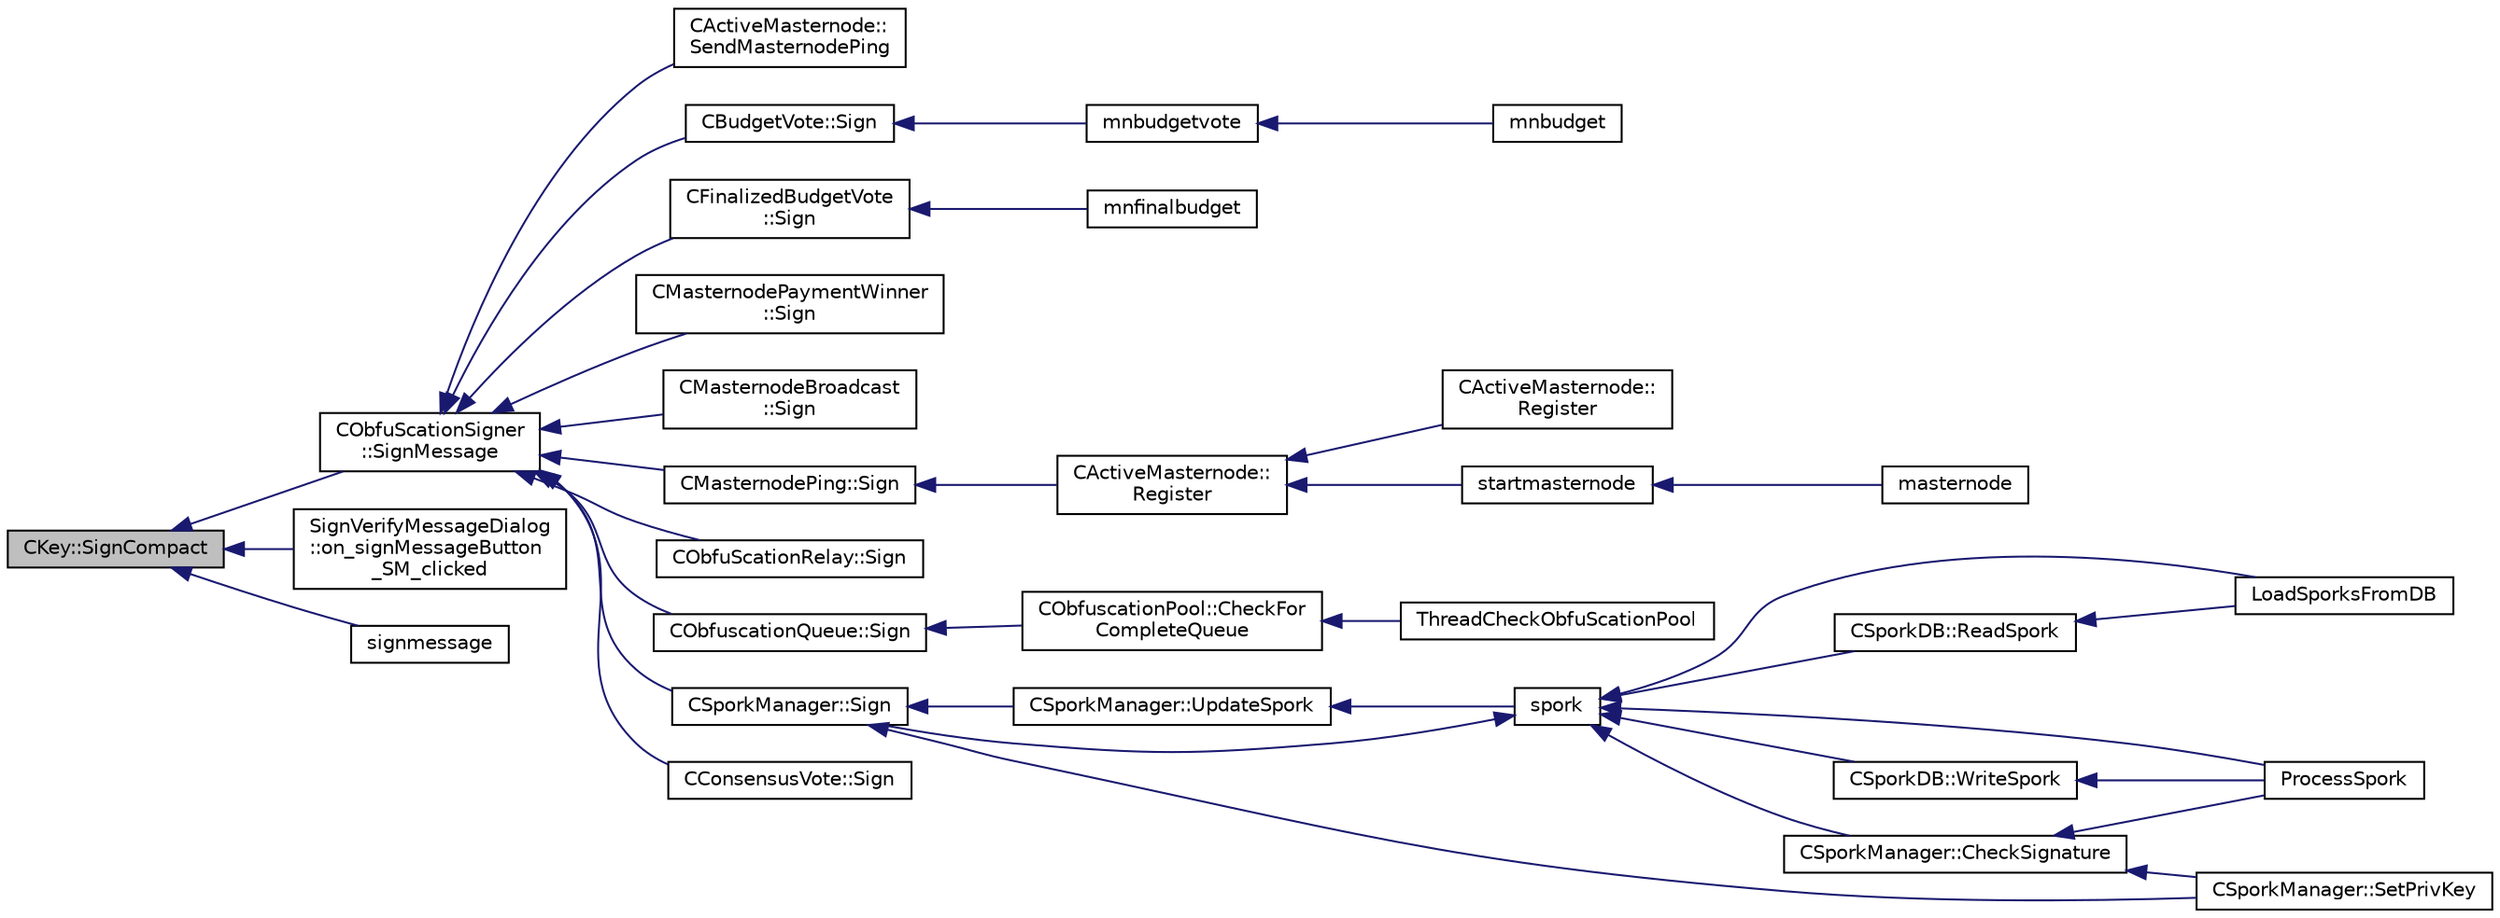 digraph "CKey::SignCompact"
{
  edge [fontname="Helvetica",fontsize="10",labelfontname="Helvetica",labelfontsize="10"];
  node [fontname="Helvetica",fontsize="10",shape=record];
  rankdir="LR";
  Node721 [label="CKey::SignCompact",height=0.2,width=0.4,color="black", fillcolor="grey75", style="filled", fontcolor="black"];
  Node721 -> Node722 [dir="back",color="midnightblue",fontsize="10",style="solid",fontname="Helvetica"];
  Node722 [label="CObfuScationSigner\l::SignMessage",height=0.2,width=0.4,color="black", fillcolor="white", style="filled",URL="$class_c_obfu_scation_signer.html#a004eab16d18045b42d51037eab817585",tooltip="Sign the message, returns true if successful. "];
  Node722 -> Node723 [dir="back",color="midnightblue",fontsize="10",style="solid",fontname="Helvetica"];
  Node723 [label="CActiveMasternode::\lSendMasternodePing",height=0.2,width=0.4,color="black", fillcolor="white", style="filled",URL="$class_c_active_masternode.html#ae30a82106f2c0b6875344e39e49393c2",tooltip="Ping Masternode. "];
  Node722 -> Node724 [dir="back",color="midnightblue",fontsize="10",style="solid",fontname="Helvetica"];
  Node724 [label="CBudgetVote::Sign",height=0.2,width=0.4,color="black", fillcolor="white", style="filled",URL="$class_c_budget_vote.html#a91e3490282974d9300ba080b4ea41e22"];
  Node724 -> Node725 [dir="back",color="midnightblue",fontsize="10",style="solid",fontname="Helvetica"];
  Node725 [label="mnbudgetvote",height=0.2,width=0.4,color="black", fillcolor="white", style="filled",URL="$rpcmasternode-budget_8cpp.html#a56da074ff2f33c0ef53bb451c67c0761"];
  Node725 -> Node726 [dir="back",color="midnightblue",fontsize="10",style="solid",fontname="Helvetica"];
  Node726 [label="mnbudget",height=0.2,width=0.4,color="black", fillcolor="white", style="filled",URL="$rpcmasternode-budget_8cpp.html#aeabbf924be4d2ce4bedb28a394e1fc6b"];
  Node722 -> Node727 [dir="back",color="midnightblue",fontsize="10",style="solid",fontname="Helvetica"];
  Node727 [label="CFinalizedBudgetVote\l::Sign",height=0.2,width=0.4,color="black", fillcolor="white", style="filled",URL="$class_c_finalized_budget_vote.html#a4970328f02fd2ac5346edfa3c30a74e0"];
  Node727 -> Node728 [dir="back",color="midnightblue",fontsize="10",style="solid",fontname="Helvetica"];
  Node728 [label="mnfinalbudget",height=0.2,width=0.4,color="black", fillcolor="white", style="filled",URL="$rpcmasternode-budget_8cpp.html#a9377cde49f5b62904aafb46d7d3c5e7c"];
  Node722 -> Node729 [dir="back",color="midnightblue",fontsize="10",style="solid",fontname="Helvetica"];
  Node729 [label="CMasternodePaymentWinner\l::Sign",height=0.2,width=0.4,color="black", fillcolor="white", style="filled",URL="$class_c_masternode_payment_winner.html#abeb1dae2c5d21c30ae476e37f3453fd9"];
  Node722 -> Node730 [dir="back",color="midnightblue",fontsize="10",style="solid",fontname="Helvetica"];
  Node730 [label="CMasternodeBroadcast\l::Sign",height=0.2,width=0.4,color="black", fillcolor="white", style="filled",URL="$class_c_masternode_broadcast.html#a60496c36bcb74c3f5516faac1a08b376"];
  Node722 -> Node731 [dir="back",color="midnightblue",fontsize="10",style="solid",fontname="Helvetica"];
  Node731 [label="CMasternodePing::Sign",height=0.2,width=0.4,color="black", fillcolor="white", style="filled",URL="$class_c_masternode_ping.html#afa3eb82ae9457cc135089d83ae7719ea"];
  Node731 -> Node732 [dir="back",color="midnightblue",fontsize="10",style="solid",fontname="Helvetica"];
  Node732 [label="CActiveMasternode::\lRegister",height=0.2,width=0.4,color="black", fillcolor="white", style="filled",URL="$class_c_active_masternode.html#ac53ffe35960cdf312e813de5942a9584",tooltip="Register any Masternode. "];
  Node732 -> Node733 [dir="back",color="midnightblue",fontsize="10",style="solid",fontname="Helvetica"];
  Node733 [label="CActiveMasternode::\lRegister",height=0.2,width=0.4,color="black", fillcolor="white", style="filled",URL="$class_c_active_masternode.html#a99e26870efec1ea98738cda1a5a85702",tooltip="Register remote Masternode. "];
  Node732 -> Node734 [dir="back",color="midnightblue",fontsize="10",style="solid",fontname="Helvetica"];
  Node734 [label="startmasternode",height=0.2,width=0.4,color="black", fillcolor="white", style="filled",URL="$rpcmasternode_8cpp.html#ab37c9f565d5d9dbb3e695422e3474b00"];
  Node734 -> Node735 [dir="back",color="midnightblue",fontsize="10",style="solid",fontname="Helvetica"];
  Node735 [label="masternode",height=0.2,width=0.4,color="black", fillcolor="white", style="filled",URL="$rpcmasternode_8cpp.html#a30609e443aeb47c29ed0878d16b1b5e1"];
  Node722 -> Node736 [dir="back",color="midnightblue",fontsize="10",style="solid",fontname="Helvetica"];
  Node736 [label="CObfuScationRelay::Sign",height=0.2,width=0.4,color="black", fillcolor="white", style="filled",URL="$class_c_obfu_scation_relay.html#a6a0c143f5d9536a64bcb1745d2011761"];
  Node722 -> Node737 [dir="back",color="midnightblue",fontsize="10",style="solid",fontname="Helvetica"];
  Node737 [label="CObfuscationQueue::Sign",height=0.2,width=0.4,color="black", fillcolor="white", style="filled",URL="$class_c_obfuscation_queue.html#a7d7be50e6c9ca531f4a4b69a3f7c0b79",tooltip="Sign this Obfuscation transaction. "];
  Node737 -> Node738 [dir="back",color="midnightblue",fontsize="10",style="solid",fontname="Helvetica"];
  Node738 [label="CObfuscationPool::CheckFor\lCompleteQueue",height=0.2,width=0.4,color="black", fillcolor="white", style="filled",URL="$class_c_obfuscation_pool.html#ad8fc2b9e329de37d3a78bcf51d475696"];
  Node738 -> Node739 [dir="back",color="midnightblue",fontsize="10",style="solid",fontname="Helvetica"];
  Node739 [label="ThreadCheckObfuScationPool",height=0.2,width=0.4,color="black", fillcolor="white", style="filled",URL="$obfuscation_8h.html#a3f96a5ca9c6735e5bfac77582f0af321"];
  Node722 -> Node740 [dir="back",color="midnightblue",fontsize="10",style="solid",fontname="Helvetica"];
  Node740 [label="CSporkManager::Sign",height=0.2,width=0.4,color="black", fillcolor="white", style="filled",URL="$class_c_spork_manager.html#adf1b5d40f378c4bd3a5ea31905b11f30"];
  Node740 -> Node741 [dir="back",color="midnightblue",fontsize="10",style="solid",fontname="Helvetica"];
  Node741 [label="CSporkManager::UpdateSpork",height=0.2,width=0.4,color="black", fillcolor="white", style="filled",URL="$class_c_spork_manager.html#afb7e15fe29bd548939657a20ca5feafb"];
  Node741 -> Node742 [dir="back",color="midnightblue",fontsize="10",style="solid",fontname="Helvetica"];
  Node742 [label="spork",height=0.2,width=0.4,color="black", fillcolor="white", style="filled",URL="$rpcmisc_8cpp.html#a8dcc7f3e5749bbd1dad163b85d0abdcb"];
  Node742 -> Node743 [dir="back",color="midnightblue",fontsize="10",style="solid",fontname="Helvetica"];
  Node743 [label="LoadSporksFromDB",height=0.2,width=0.4,color="black", fillcolor="white", style="filled",URL="$spork_8h.html#a8ca9266accb6cf34f86a4f9244f22e79"];
  Node742 -> Node744 [dir="back",color="midnightblue",fontsize="10",style="solid",fontname="Helvetica"];
  Node744 [label="ProcessSpork",height=0.2,width=0.4,color="black", fillcolor="white", style="filled",URL="$spork_8h.html#a3f9c24c1f4c012152fb4422ca981610a"];
  Node742 -> Node745 [dir="back",color="midnightblue",fontsize="10",style="solid",fontname="Helvetica"];
  Node745 [label="CSporkManager::CheckSignature",height=0.2,width=0.4,color="black", fillcolor="white", style="filled",URL="$class_c_spork_manager.html#a697d8c0ce5c422ea125eee96687aa7b3"];
  Node745 -> Node744 [dir="back",color="midnightblue",fontsize="10",style="solid",fontname="Helvetica"];
  Node745 -> Node746 [dir="back",color="midnightblue",fontsize="10",style="solid",fontname="Helvetica"];
  Node746 [label="CSporkManager::SetPrivKey",height=0.2,width=0.4,color="black", fillcolor="white", style="filled",URL="$class_c_spork_manager.html#a599d088218de9d242e4dc5cb17dd310b"];
  Node742 -> Node740 [dir="back",color="midnightblue",fontsize="10",style="solid",fontname="Helvetica"];
  Node742 -> Node747 [dir="back",color="midnightblue",fontsize="10",style="solid",fontname="Helvetica"];
  Node747 [label="CSporkDB::WriteSpork",height=0.2,width=0.4,color="black", fillcolor="white", style="filled",URL="$class_c_spork_d_b.html#a642de787a3b991b3ce7d33125ca19828"];
  Node747 -> Node744 [dir="back",color="midnightblue",fontsize="10",style="solid",fontname="Helvetica"];
  Node742 -> Node748 [dir="back",color="midnightblue",fontsize="10",style="solid",fontname="Helvetica"];
  Node748 [label="CSporkDB::ReadSpork",height=0.2,width=0.4,color="black", fillcolor="white", style="filled",URL="$class_c_spork_d_b.html#a346e545c337070e9f7827c4eb1abcdb1"];
  Node748 -> Node743 [dir="back",color="midnightblue",fontsize="10",style="solid",fontname="Helvetica"];
  Node740 -> Node746 [dir="back",color="midnightblue",fontsize="10",style="solid",fontname="Helvetica"];
  Node722 -> Node749 [dir="back",color="midnightblue",fontsize="10",style="solid",fontname="Helvetica"];
  Node749 [label="CConsensusVote::Sign",height=0.2,width=0.4,color="black", fillcolor="white", style="filled",URL="$class_c_consensus_vote.html#a687495887aa75f5d5bb70f93ecb820d0"];
  Node721 -> Node750 [dir="back",color="midnightblue",fontsize="10",style="solid",fontname="Helvetica"];
  Node750 [label="SignVerifyMessageDialog\l::on_signMessageButton\l_SM_clicked",height=0.2,width=0.4,color="black", fillcolor="white", style="filled",URL="$class_sign_verify_message_dialog.html#a2ef91b4ace68d63ab1c1d3cc6c13b5f9"];
  Node721 -> Node751 [dir="back",color="midnightblue",fontsize="10",style="solid",fontname="Helvetica"];
  Node751 [label="signmessage",height=0.2,width=0.4,color="black", fillcolor="white", style="filled",URL="$rpcwallet_8cpp.html#a315b42a2c859c4b50a54c1b05984928c"];
}
